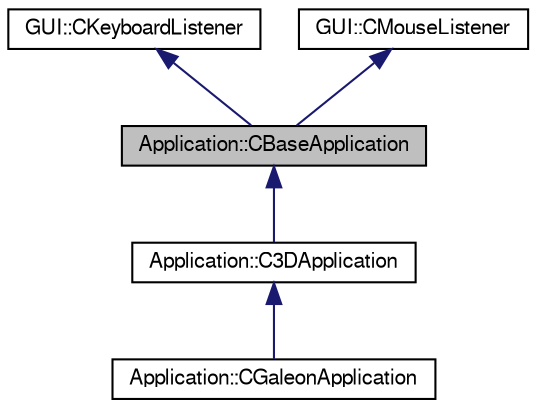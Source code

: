 digraph "Application::CBaseApplication"
{
  edge [fontname="FreeSans",fontsize="10",labelfontname="FreeSans",labelfontsize="10"];
  node [fontname="FreeSans",fontsize="10",shape=record];
  Node1 [label="Application::CBaseApplication",height=0.2,width=0.4,color="black", fillcolor="grey75", style="filled", fontcolor="black"];
  Node2 -> Node1 [dir="back",color="midnightblue",fontsize="10",style="solid",fontname="FreeSans"];
  Node2 [label="GUI::CKeyboardListener",height=0.2,width=0.4,color="black", fillcolor="white", style="filled",URL="$class_g_u_i_1_1_c_keyboard_listener.html",tooltip="Esta clase debe ser implementada por las clases que quieren registrarse en el gestor de periféricos d..."];
  Node3 -> Node1 [dir="back",color="midnightblue",fontsize="10",style="solid",fontname="FreeSans"];
  Node3 [label="GUI::CMouseListener",height=0.2,width=0.4,color="black", fillcolor="white", style="filled",URL="$class_g_u_i_1_1_c_mouse_listener.html",tooltip="Esta clase debe ser implementada por las clases que quieren registrarse en el gestor de periféricos d..."];
  Node1 -> Node4 [dir="back",color="midnightblue",fontsize="10",style="solid",fontname="FreeSans"];
  Node4 [label="Application::C3DApplication",height=0.2,width=0.4,color="black", fillcolor="white", style="filled",URL="$class_application_1_1_c3_d_application.html",tooltip="Clase C3DApplication, que contiene el control de la aplicación del juego. "];
  Node4 -> Node5 [dir="back",color="midnightblue",fontsize="10",style="solid",fontname="FreeSans"];
  Node5 [label="Application::CGaleonApplication",height=0.2,width=0.4,color="black", fillcolor="white", style="filled",URL="$class_application_1_1_c_galeon_application.html",tooltip="Clase CGaleonApplication, que extiende C3DApplication para añadir los estados concretos que se desean..."];
}
